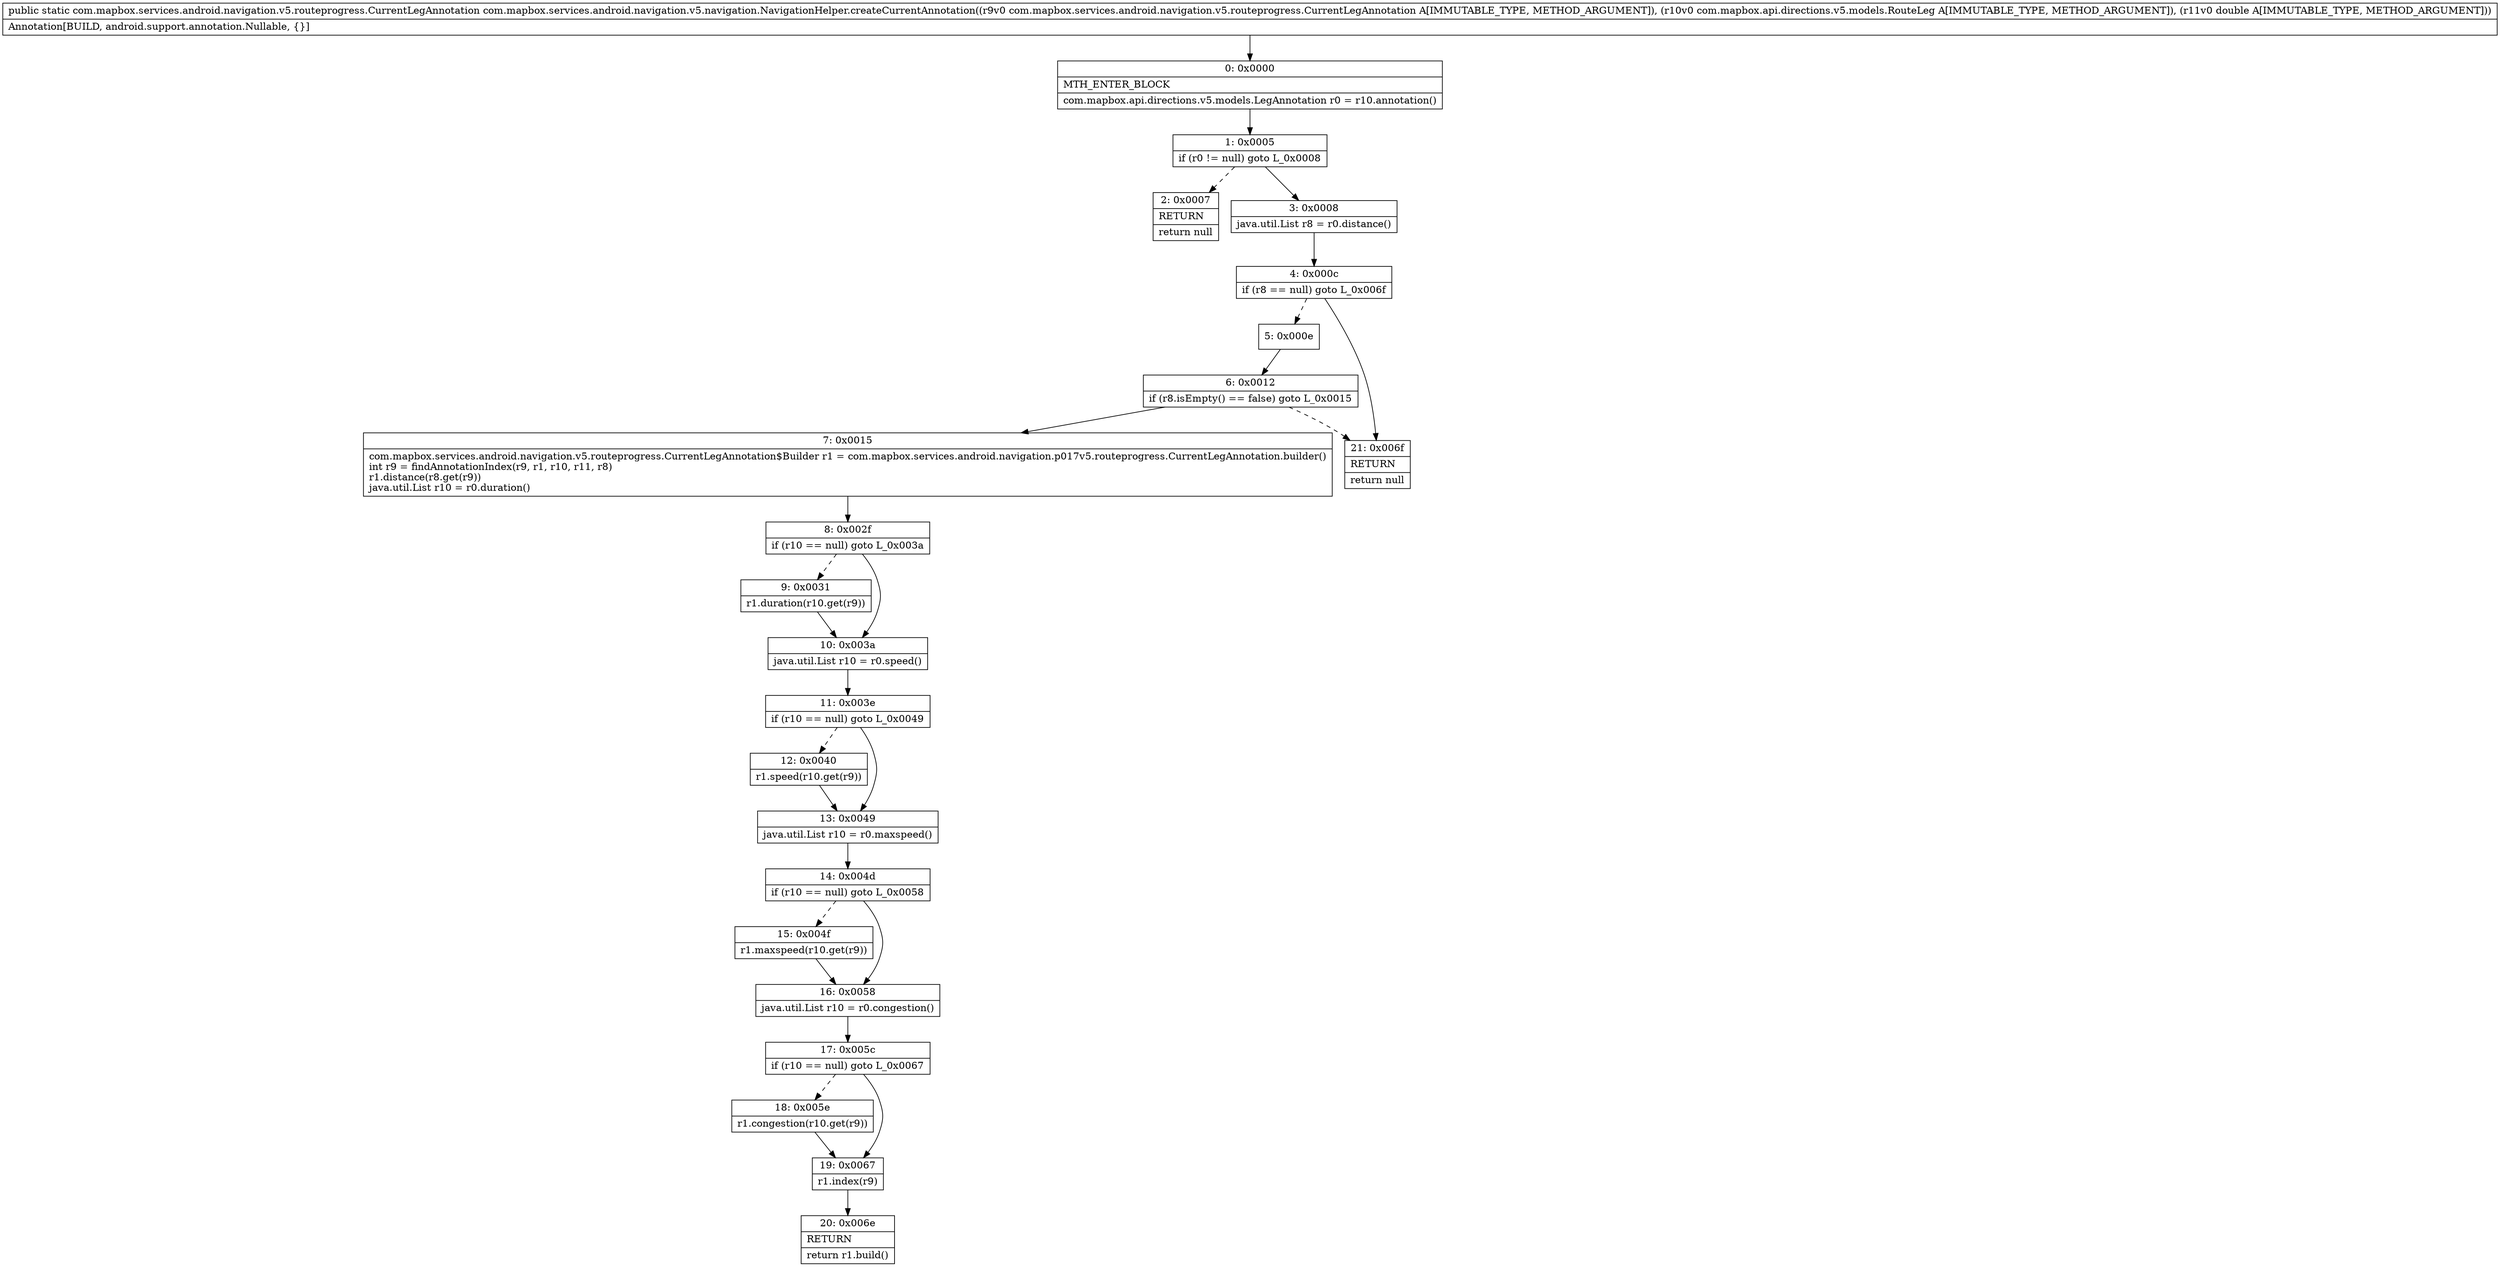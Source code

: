 digraph "CFG forcom.mapbox.services.android.navigation.v5.navigation.NavigationHelper.createCurrentAnnotation(Lcom\/mapbox\/services\/android\/navigation\/v5\/routeprogress\/CurrentLegAnnotation;Lcom\/mapbox\/api\/directions\/v5\/models\/RouteLeg;D)Lcom\/mapbox\/services\/android\/navigation\/v5\/routeprogress\/CurrentLegAnnotation;" {
Node_0 [shape=record,label="{0\:\ 0x0000|MTH_ENTER_BLOCK\l|com.mapbox.api.directions.v5.models.LegAnnotation r0 = r10.annotation()\l}"];
Node_1 [shape=record,label="{1\:\ 0x0005|if (r0 != null) goto L_0x0008\l}"];
Node_2 [shape=record,label="{2\:\ 0x0007|RETURN\l|return null\l}"];
Node_3 [shape=record,label="{3\:\ 0x0008|java.util.List r8 = r0.distance()\l}"];
Node_4 [shape=record,label="{4\:\ 0x000c|if (r8 == null) goto L_0x006f\l}"];
Node_5 [shape=record,label="{5\:\ 0x000e}"];
Node_6 [shape=record,label="{6\:\ 0x0012|if (r8.isEmpty() == false) goto L_0x0015\l}"];
Node_7 [shape=record,label="{7\:\ 0x0015|com.mapbox.services.android.navigation.v5.routeprogress.CurrentLegAnnotation$Builder r1 = com.mapbox.services.android.navigation.p017v5.routeprogress.CurrentLegAnnotation.builder()\lint r9 = findAnnotationIndex(r9, r1, r10, r11, r8)\lr1.distance(r8.get(r9))\ljava.util.List r10 = r0.duration()\l}"];
Node_8 [shape=record,label="{8\:\ 0x002f|if (r10 == null) goto L_0x003a\l}"];
Node_9 [shape=record,label="{9\:\ 0x0031|r1.duration(r10.get(r9))\l}"];
Node_10 [shape=record,label="{10\:\ 0x003a|java.util.List r10 = r0.speed()\l}"];
Node_11 [shape=record,label="{11\:\ 0x003e|if (r10 == null) goto L_0x0049\l}"];
Node_12 [shape=record,label="{12\:\ 0x0040|r1.speed(r10.get(r9))\l}"];
Node_13 [shape=record,label="{13\:\ 0x0049|java.util.List r10 = r0.maxspeed()\l}"];
Node_14 [shape=record,label="{14\:\ 0x004d|if (r10 == null) goto L_0x0058\l}"];
Node_15 [shape=record,label="{15\:\ 0x004f|r1.maxspeed(r10.get(r9))\l}"];
Node_16 [shape=record,label="{16\:\ 0x0058|java.util.List r10 = r0.congestion()\l}"];
Node_17 [shape=record,label="{17\:\ 0x005c|if (r10 == null) goto L_0x0067\l}"];
Node_18 [shape=record,label="{18\:\ 0x005e|r1.congestion(r10.get(r9))\l}"];
Node_19 [shape=record,label="{19\:\ 0x0067|r1.index(r9)\l}"];
Node_20 [shape=record,label="{20\:\ 0x006e|RETURN\l|return r1.build()\l}"];
Node_21 [shape=record,label="{21\:\ 0x006f|RETURN\l|return null\l}"];
MethodNode[shape=record,label="{public static com.mapbox.services.android.navigation.v5.routeprogress.CurrentLegAnnotation com.mapbox.services.android.navigation.v5.navigation.NavigationHelper.createCurrentAnnotation((r9v0 com.mapbox.services.android.navigation.v5.routeprogress.CurrentLegAnnotation A[IMMUTABLE_TYPE, METHOD_ARGUMENT]), (r10v0 com.mapbox.api.directions.v5.models.RouteLeg A[IMMUTABLE_TYPE, METHOD_ARGUMENT]), (r11v0 double A[IMMUTABLE_TYPE, METHOD_ARGUMENT]))  | Annotation[BUILD, android.support.annotation.Nullable, \{\}]\l}"];
MethodNode -> Node_0;
Node_0 -> Node_1;
Node_1 -> Node_2[style=dashed];
Node_1 -> Node_3;
Node_3 -> Node_4;
Node_4 -> Node_5[style=dashed];
Node_4 -> Node_21;
Node_5 -> Node_6;
Node_6 -> Node_7;
Node_6 -> Node_21[style=dashed];
Node_7 -> Node_8;
Node_8 -> Node_9[style=dashed];
Node_8 -> Node_10;
Node_9 -> Node_10;
Node_10 -> Node_11;
Node_11 -> Node_12[style=dashed];
Node_11 -> Node_13;
Node_12 -> Node_13;
Node_13 -> Node_14;
Node_14 -> Node_15[style=dashed];
Node_14 -> Node_16;
Node_15 -> Node_16;
Node_16 -> Node_17;
Node_17 -> Node_18[style=dashed];
Node_17 -> Node_19;
Node_18 -> Node_19;
Node_19 -> Node_20;
}

